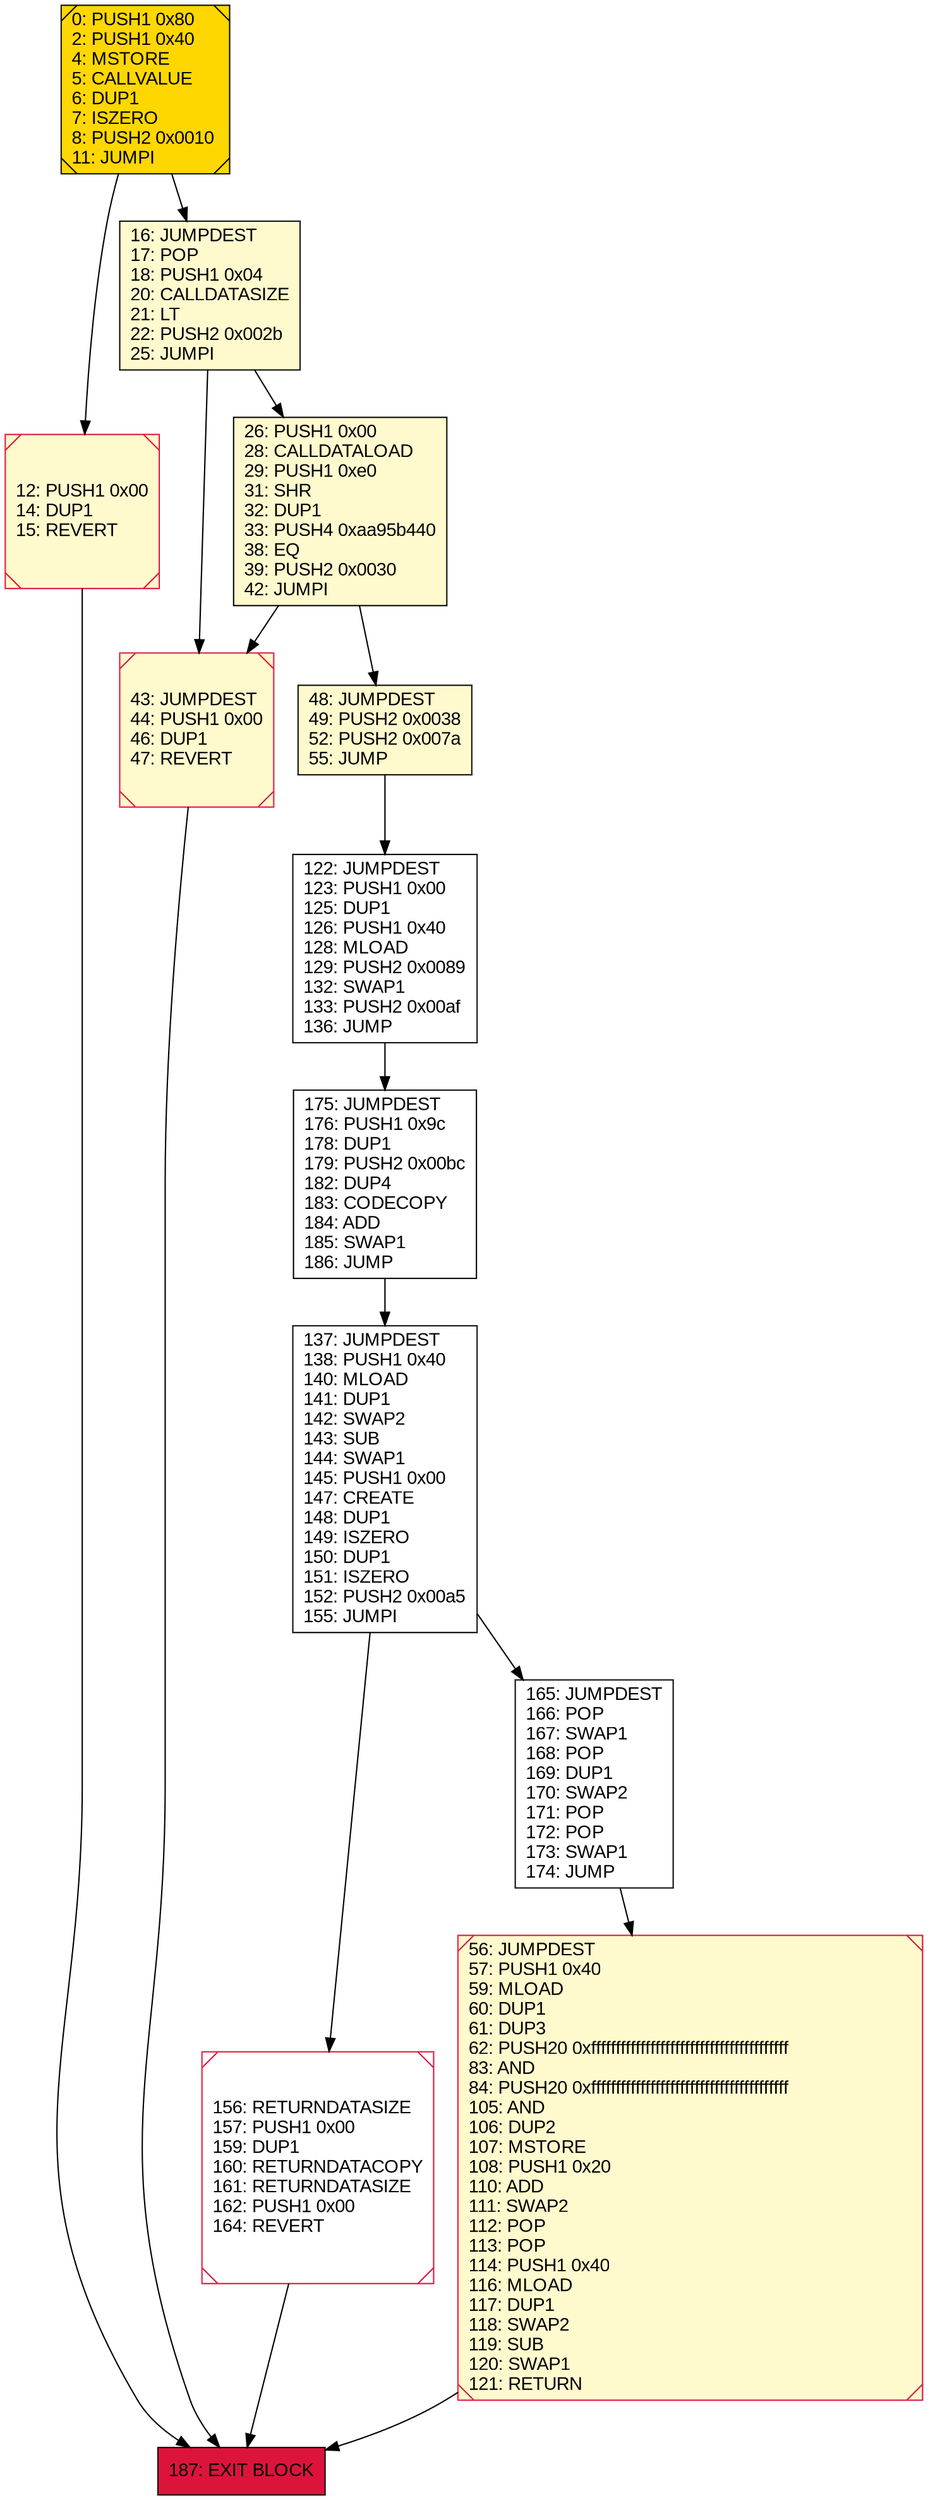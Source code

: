 digraph G {
bgcolor=transparent rankdir=UD;
node [shape=box style=filled color=black fillcolor=white fontname=arial fontcolor=black];
156 [label="156: RETURNDATASIZE\l157: PUSH1 0x00\l159: DUP1\l160: RETURNDATACOPY\l161: RETURNDATASIZE\l162: PUSH1 0x00\l164: REVERT\l" shape=Msquare color=crimson ];
56 [label="56: JUMPDEST\l57: PUSH1 0x40\l59: MLOAD\l60: DUP1\l61: DUP3\l62: PUSH20 0xffffffffffffffffffffffffffffffffffffffff\l83: AND\l84: PUSH20 0xffffffffffffffffffffffffffffffffffffffff\l105: AND\l106: DUP2\l107: MSTORE\l108: PUSH1 0x20\l110: ADD\l111: SWAP2\l112: POP\l113: POP\l114: PUSH1 0x40\l116: MLOAD\l117: DUP1\l118: SWAP2\l119: SUB\l120: SWAP1\l121: RETURN\l" fillcolor=lemonchiffon shape=Msquare color=crimson ];
12 [label="12: PUSH1 0x00\l14: DUP1\l15: REVERT\l" fillcolor=lemonchiffon shape=Msquare color=crimson ];
43 [label="43: JUMPDEST\l44: PUSH1 0x00\l46: DUP1\l47: REVERT\l" fillcolor=lemonchiffon shape=Msquare color=crimson ];
165 [label="165: JUMPDEST\l166: POP\l167: SWAP1\l168: POP\l169: DUP1\l170: SWAP2\l171: POP\l172: POP\l173: SWAP1\l174: JUMP\l" ];
48 [label="48: JUMPDEST\l49: PUSH2 0x0038\l52: PUSH2 0x007a\l55: JUMP\l" fillcolor=lemonchiffon ];
122 [label="122: JUMPDEST\l123: PUSH1 0x00\l125: DUP1\l126: PUSH1 0x40\l128: MLOAD\l129: PUSH2 0x0089\l132: SWAP1\l133: PUSH2 0x00af\l136: JUMP\l" ];
175 [label="175: JUMPDEST\l176: PUSH1 0x9c\l178: DUP1\l179: PUSH2 0x00bc\l182: DUP4\l183: CODECOPY\l184: ADD\l185: SWAP1\l186: JUMP\l" ];
0 [label="0: PUSH1 0x80\l2: PUSH1 0x40\l4: MSTORE\l5: CALLVALUE\l6: DUP1\l7: ISZERO\l8: PUSH2 0x0010\l11: JUMPI\l" fillcolor=lemonchiffon shape=Msquare fillcolor=gold ];
16 [label="16: JUMPDEST\l17: POP\l18: PUSH1 0x04\l20: CALLDATASIZE\l21: LT\l22: PUSH2 0x002b\l25: JUMPI\l" fillcolor=lemonchiffon ];
26 [label="26: PUSH1 0x00\l28: CALLDATALOAD\l29: PUSH1 0xe0\l31: SHR\l32: DUP1\l33: PUSH4 0xaa95b440\l38: EQ\l39: PUSH2 0x0030\l42: JUMPI\l" fillcolor=lemonchiffon ];
187 [label="187: EXIT BLOCK\l" fillcolor=crimson ];
137 [label="137: JUMPDEST\l138: PUSH1 0x40\l140: MLOAD\l141: DUP1\l142: SWAP2\l143: SUB\l144: SWAP1\l145: PUSH1 0x00\l147: CREATE\l148: DUP1\l149: ISZERO\l150: DUP1\l151: ISZERO\l152: PUSH2 0x00a5\l155: JUMPI\l" ];
16 -> 26;
0 -> 16;
122 -> 175;
48 -> 122;
26 -> 48;
175 -> 137;
137 -> 165;
56 -> 187;
0 -> 12;
16 -> 43;
26 -> 43;
43 -> 187;
12 -> 187;
165 -> 56;
137 -> 156;
156 -> 187;
}